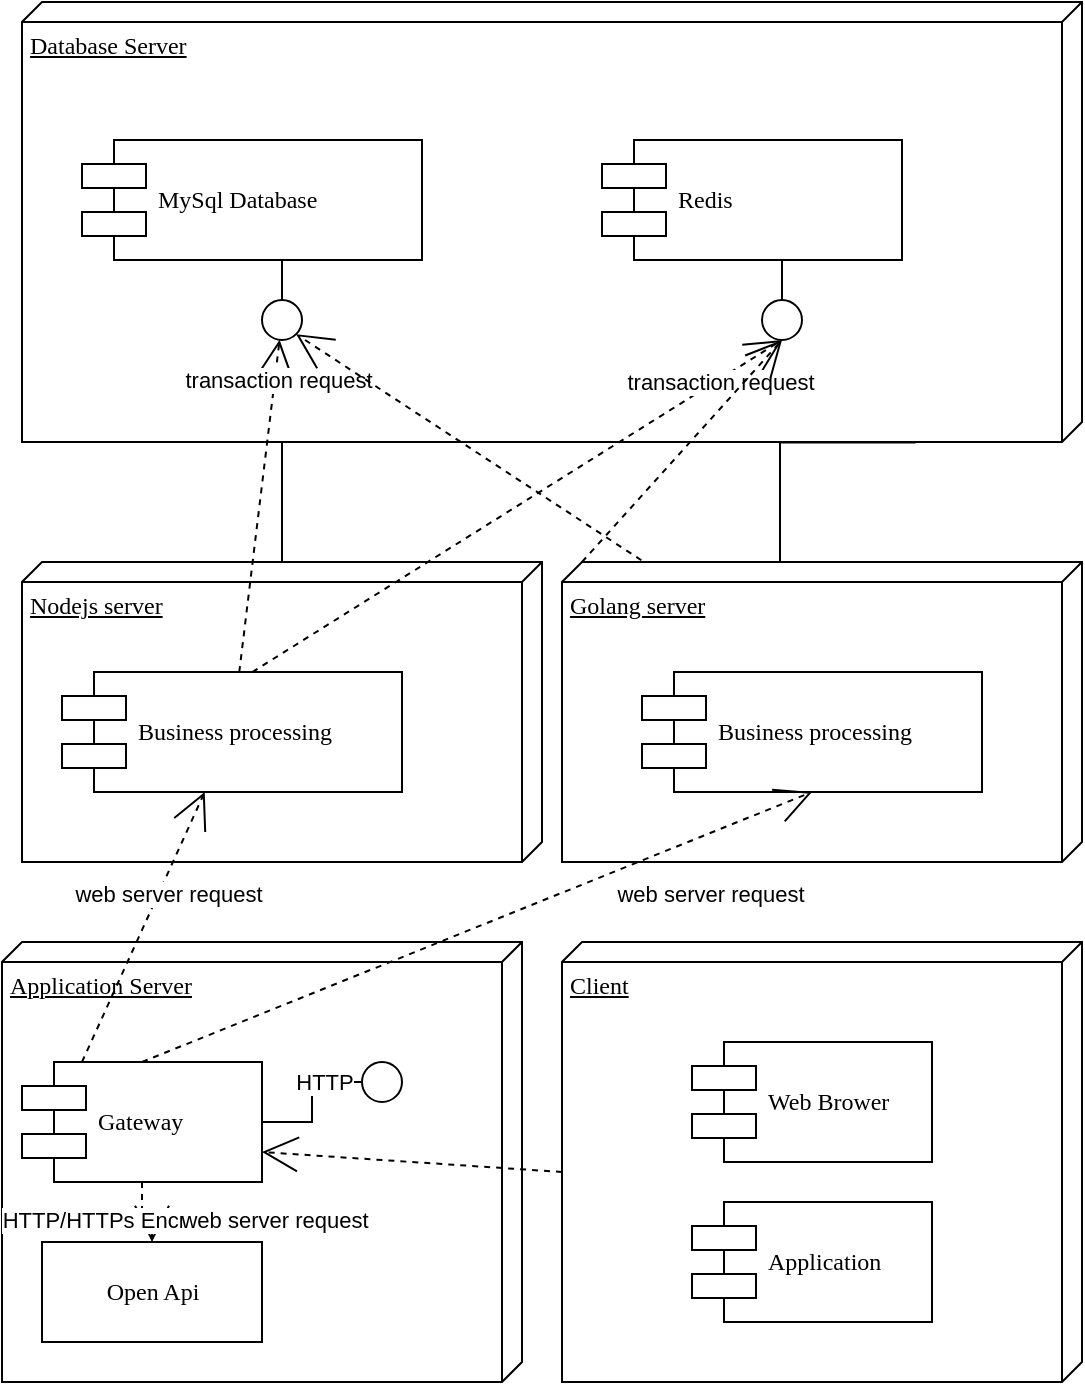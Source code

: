 <mxfile version="20.2.1" type="github"><diagram name="Page-1" id="5f0bae14-7c28-e335-631c-24af17079c00"><mxGraphModel dx="976" dy="587" grid="1" gridSize="10" guides="1" tooltips="1" connect="1" arrows="1" fold="1" page="1" pageScale="1" pageWidth="1100" pageHeight="850" background="none" math="0" shadow="0"><root><mxCell id="0"/><mxCell id="1" parent="0"/><mxCell id="39150e848f15840c-1" value="Database Server" style="verticalAlign=top;align=left;spacingTop=8;spacingLeft=2;spacingRight=12;shape=cube;size=10;direction=south;fontStyle=4;html=1;rounded=0;shadow=0;comic=0;labelBackgroundColor=none;strokeWidth=1;fontFamily=Verdana;fontSize=12" parent="1" vertex="1"><mxGeometry x="120" y="90" width="530" height="220" as="geometry"/></mxCell><mxCell id="39150e848f15840c-2" value="Application Server" style="verticalAlign=top;align=left;spacingTop=8;spacingLeft=2;spacingRight=12;shape=cube;size=10;direction=south;fontStyle=4;html=1;rounded=0;shadow=0;comic=0;labelBackgroundColor=none;strokeWidth=1;fontFamily=Verdana;fontSize=12" parent="1" vertex="1"><mxGeometry x="110" y="560" width="260" height="220" as="geometry"/></mxCell><mxCell id="39150e848f15840c-3" value="Nodejs server" style="verticalAlign=top;align=left;spacingTop=8;spacingLeft=2;spacingRight=12;shape=cube;size=10;direction=south;fontStyle=4;html=1;rounded=0;shadow=0;comic=0;labelBackgroundColor=none;strokeWidth=1;fontFamily=Verdana;fontSize=12" parent="1" vertex="1"><mxGeometry x="120" y="370" width="260" height="150" as="geometry"/></mxCell><mxCell id="39150e848f15840c-5" value="MySql Database" style="shape=component;align=left;spacingLeft=36;rounded=0;shadow=0;comic=0;labelBackgroundColor=none;strokeWidth=1;fontFamily=Verdana;fontSize=12;html=1;" parent="1" vertex="1"><mxGeometry x="150" y="159" width="170" height="60" as="geometry"/></mxCell><mxCell id="39150e848f15840c-7" value="Gateway" style="shape=component;align=left;spacingLeft=36;rounded=0;shadow=0;comic=0;labelBackgroundColor=none;strokeWidth=1;fontFamily=Verdana;fontSize=12;html=1;" parent="1" vertex="1"><mxGeometry x="120" y="620" width="120" height="60" as="geometry"/></mxCell><mxCell id="39150e848f15840c-8" value="Open Api" style="html=1;rounded=0;shadow=0;comic=0;labelBackgroundColor=none;strokeWidth=1;fontFamily=Verdana;fontSize=12;align=center;" parent="1" vertex="1"><mxGeometry x="130" y="710" width="110" height="50" as="geometry"/></mxCell><mxCell id="39150e848f15840c-9" value="" style="ellipse;whiteSpace=wrap;html=1;rounded=0;shadow=0;comic=0;labelBackgroundColor=none;strokeWidth=1;fontFamily=Verdana;fontSize=12;align=center;" parent="1" vertex="1"><mxGeometry x="290" y="620" width="20" height="20" as="geometry"/></mxCell><mxCell id="39150e848f15840c-10" value="Business processing" style="shape=component;align=left;spacingLeft=36;rounded=0;shadow=0;comic=0;labelBackgroundColor=none;strokeWidth=1;fontFamily=Verdana;fontSize=12;html=1;" parent="1" vertex="1"><mxGeometry x="140" y="425" width="170" height="60" as="geometry"/></mxCell><mxCell id="39150e848f15840c-11" style="edgeStyle=none;rounded=0;html=1;dashed=1;labelBackgroundColor=none;startArrow=none;startFill=0;startSize=8;endArrow=open;endFill=0;endSize=16;fontFamily=Verdana;fontSize=12;" parent="1" source="39150e848f15840c-10" target="39150e848f15840c-6" edge="1"><mxGeometry relative="1" as="geometry"/></mxCell><mxCell id="kSJVPJQ12jM9NiS1E6A0-4" value="transaction request" style="edgeLabel;html=1;align=center;verticalAlign=middle;resizable=0;points=[];" vertex="1" connectable="0" parent="39150e848f15840c-11"><mxGeometry x="0.76" y="-1" relative="1" as="geometry"><mxPoint as="offset"/></mxGeometry></mxCell><mxCell id="39150e848f15840c-12" style="edgeStyle=none;rounded=0;html=1;dashed=1;labelBackgroundColor=none;startArrow=none;startFill=0;startSize=8;endArrow=open;endFill=0;endSize=16;fontFamily=Verdana;fontSize=12;exitX=0.5;exitY=0;exitDx=0;exitDy=0;entryX=1;entryY=1;entryDx=0;entryDy=0;" parent="1" source="kSJVPJQ12jM9NiS1E6A0-14" target="39150e848f15840c-6" edge="1"><mxGeometry relative="1" as="geometry"/></mxCell><mxCell id="39150e848f15840c-13" style="edgeStyle=elbowEdgeStyle;rounded=0;html=1;labelBackgroundColor=none;startArrow=none;startFill=0;startSize=8;endArrow=none;endFill=0;endSize=16;fontFamily=Verdana;fontSize=12;" parent="1" source="39150e848f15840c-9" target="39150e848f15840c-7" edge="1"><mxGeometry relative="1" as="geometry"/></mxCell><mxCell id="kSJVPJQ12jM9NiS1E6A0-26" value="HTTP" style="edgeLabel;html=1;align=center;verticalAlign=middle;resizable=0;points=[];" vertex="1" connectable="0" parent="39150e848f15840c-13"><mxGeometry x="-0.455" relative="1" as="geometry"><mxPoint as="offset"/></mxGeometry></mxCell><mxCell id="39150e848f15840c-14" style="edgeStyle=elbowEdgeStyle;rounded=0;html=1;labelBackgroundColor=none;startArrow=none;startFill=0;startSize=8;endArrow=none;endFill=0;endSize=16;fontFamily=Verdana;fontSize=12;" parent="1" source="39150e848f15840c-6" target="39150e848f15840c-5" edge="1"><mxGeometry relative="1" as="geometry"><mxPoint x="250" y="269" as="sourcePoint"/><Array as="points"><mxPoint x="250" y="239"/></Array></mxGeometry></mxCell><mxCell id="39150e848f15840c-16" style="edgeStyle=orthogonalEdgeStyle;rounded=0;html=1;dashed=1;labelBackgroundColor=none;startArrow=none;startFill=0;startSize=8;endArrow=open;endFill=0;endSize=16;fontFamily=Verdana;fontSize=12;" parent="1" source="39150e848f15840c-7" target="39150e848f15840c-8" edge="1"><mxGeometry relative="1" as="geometry"/></mxCell><mxCell id="kSJVPJQ12jM9NiS1E6A0-25" value="HTTP/HTTPs Encrypt Request" style="edgeLabel;html=1;align=center;verticalAlign=middle;resizable=0;points=[];" vertex="1" connectable="0" parent="39150e848f15840c-16"><mxGeometry x="0.338" relative="1" as="geometry"><mxPoint as="offset"/></mxGeometry></mxCell><mxCell id="39150e848f15840c-18" style="edgeStyle=orthogonalEdgeStyle;rounded=0;html=1;labelBackgroundColor=none;startArrow=none;startFill=0;startSize=8;endArrow=none;endFill=0;endSize=16;fontFamily=Verdana;fontSize=12;" parent="1" source="39150e848f15840c-3" target="39150e848f15840c-1" edge="1"><mxGeometry relative="1" as="geometry"><Array as="points"><mxPoint x="285" y="485"/></Array></mxGeometry></mxCell><mxCell id="kSJVPJQ12jM9NiS1E6A0-5" value="Golang server" style="verticalAlign=top;align=left;spacingTop=8;spacingLeft=2;spacingRight=12;shape=cube;size=10;direction=south;fontStyle=4;html=1;rounded=0;shadow=0;comic=0;labelBackgroundColor=none;strokeWidth=1;fontFamily=Verdana;fontSize=12" vertex="1" parent="1"><mxGeometry x="390" y="370" width="260" height="150" as="geometry"/></mxCell><mxCell id="kSJVPJQ12jM9NiS1E6A0-6" value="Redis" style="shape=component;align=left;spacingLeft=36;rounded=0;shadow=0;comic=0;labelBackgroundColor=none;strokeWidth=1;fontFamily=Verdana;fontSize=12;html=1;" vertex="1" parent="1"><mxGeometry x="410" y="159" width="150" height="60" as="geometry"/></mxCell><mxCell id="kSJVPJQ12jM9NiS1E6A0-7" value="" style="ellipse;whiteSpace=wrap;html=1;rounded=0;shadow=0;comic=0;labelBackgroundColor=none;strokeWidth=1;fontFamily=Verdana;fontSize=12;align=center;" vertex="1" parent="1"><mxGeometry x="490" y="239" width="20" height="20" as="geometry"/></mxCell><mxCell id="kSJVPJQ12jM9NiS1E6A0-8" style="edgeStyle=elbowEdgeStyle;rounded=0;html=1;labelBackgroundColor=none;startArrow=none;startFill=0;startSize=8;endArrow=none;endFill=0;endSize=16;fontFamily=Verdana;fontSize=12;entryX=0.5;entryY=1;entryDx=0;entryDy=0;exitX=0.5;exitY=0;exitDx=0;exitDy=0;" edge="1" parent="1" source="kSJVPJQ12jM9NiS1E6A0-7" target="kSJVPJQ12jM9NiS1E6A0-6"><mxGeometry relative="1" as="geometry"><mxPoint x="390" y="249" as="sourcePoint"/><mxPoint x="270" y="199" as="targetPoint"/><Array as="points"><mxPoint x="500" y="239"/><mxPoint x="390" y="249"/></Array></mxGeometry></mxCell><mxCell id="kSJVPJQ12jM9NiS1E6A0-9" style="edgeStyle=none;rounded=0;html=1;dashed=1;labelBackgroundColor=none;startArrow=none;startFill=0;startSize=8;endArrow=open;endFill=0;endSize=16;fontFamily=Verdana;fontSize=12;exitX=0.56;exitY=0;exitDx=0;exitDy=0;exitPerimeter=0;entryX=0.5;entryY=1;entryDx=0;entryDy=0;" edge="1" parent="1" source="39150e848f15840c-10" target="kSJVPJQ12jM9NiS1E6A0-7"><mxGeometry relative="1" as="geometry"><mxPoint x="320" y="410" as="sourcePoint"/><mxPoint x="368.656" y="169.909" as="targetPoint"/></mxGeometry></mxCell><mxCell id="kSJVPJQ12jM9NiS1E6A0-10" value="transaction request" style="edgeLabel;html=1;align=center;verticalAlign=middle;resizable=0;points=[];" vertex="1" connectable="0" parent="kSJVPJQ12jM9NiS1E6A0-9"><mxGeometry x="0.76" y="-1" relative="1" as="geometry"><mxPoint as="offset"/></mxGeometry></mxCell><mxCell id="kSJVPJQ12jM9NiS1E6A0-14" value="Business processing" style="shape=component;align=left;spacingLeft=36;rounded=0;shadow=0;comic=0;labelBackgroundColor=none;strokeWidth=1;fontFamily=Verdana;fontSize=12;html=1;" vertex="1" parent="1"><mxGeometry x="430" y="425" width="170" height="60" as="geometry"/></mxCell><mxCell id="kSJVPJQ12jM9NiS1E6A0-15" style="edgeStyle=orthogonalEdgeStyle;rounded=0;html=1;labelBackgroundColor=none;startArrow=none;startFill=0;startSize=8;endArrow=none;endFill=0;endSize=16;fontFamily=Verdana;fontSize=12;entryX=1.001;entryY=0.157;entryDx=0;entryDy=0;entryPerimeter=0;" edge="1" parent="1" target="39150e848f15840c-1"><mxGeometry relative="1" as="geometry"><Array as="points"><mxPoint x="499" y="370"/><mxPoint x="499" y="370"/></Array><mxPoint x="499" y="360" as="sourcePoint"/><mxPoint x="740" y="347.5" as="targetPoint"/></mxGeometry></mxCell><mxCell id="kSJVPJQ12jM9NiS1E6A0-17" style="edgeStyle=none;rounded=0;html=1;dashed=1;labelBackgroundColor=none;startArrow=none;startFill=0;startSize=8;endArrow=open;endFill=0;endSize=16;fontFamily=Verdana;fontSize=12;exitX=0;exitY=0;exitDx=0;exitDy=250;entryX=0.5;entryY=1;entryDx=0;entryDy=0;exitPerimeter=0;" edge="1" parent="1" source="kSJVPJQ12jM9NiS1E6A0-5" target="kSJVPJQ12jM9NiS1E6A0-7"><mxGeometry relative="1" as="geometry"><mxPoint x="500" y="393" as="sourcePoint"/><mxPoint x="217.071" y="205.071" as="targetPoint"/></mxGeometry></mxCell><mxCell id="39150e848f15840c-6" value="" style="ellipse;whiteSpace=wrap;html=1;rounded=0;shadow=0;comic=0;labelBackgroundColor=none;strokeWidth=1;fontFamily=Verdana;fontSize=12;align=center;" parent="1" vertex="1"><mxGeometry x="240" y="239" width="20" height="20" as="geometry"/></mxCell><mxCell id="kSJVPJQ12jM9NiS1E6A0-28" style="edgeStyle=none;rounded=0;html=1;dashed=1;labelBackgroundColor=none;startArrow=none;startFill=0;startSize=8;endArrow=open;endFill=0;endSize=16;fontFamily=Verdana;fontSize=12;exitX=0.5;exitY=0;exitDx=0;exitDy=0;entryX=0.5;entryY=1;entryDx=0;entryDy=0;" edge="1" parent="1" source="39150e848f15840c-7" target="kSJVPJQ12jM9NiS1E6A0-14"><mxGeometry relative="1" as="geometry"><mxPoint x="245.2" y="680" as="sourcePoint"/><mxPoint x="510" y="495" as="targetPoint"/></mxGeometry></mxCell><mxCell id="kSJVPJQ12jM9NiS1E6A0-29" value="web server request" style="edgeLabel;html=1;align=center;verticalAlign=middle;resizable=0;points=[];" vertex="1" connectable="0" parent="kSJVPJQ12jM9NiS1E6A0-28"><mxGeometry x="0.76" y="-1" relative="1" as="geometry"><mxPoint x="-12" y="34" as="offset"/></mxGeometry></mxCell><mxCell id="kSJVPJQ12jM9NiS1E6A0-30" style="edgeStyle=none;rounded=0;html=1;dashed=1;labelBackgroundColor=none;startArrow=none;startFill=0;startSize=8;endArrow=open;endFill=0;endSize=16;fontFamily=Verdana;fontSize=12;exitX=0.25;exitY=0;exitDx=0;exitDy=0;" edge="1" parent="1" source="39150e848f15840c-7" target="39150e848f15840c-10"><mxGeometry relative="1" as="geometry"><mxPoint x="395" y="590" as="sourcePoint"/><mxPoint x="425" y="495" as="targetPoint"/></mxGeometry></mxCell><mxCell id="kSJVPJQ12jM9NiS1E6A0-31" value="web server request" style="edgeLabel;html=1;align=center;verticalAlign=middle;resizable=0;points=[];" vertex="1" connectable="0" parent="kSJVPJQ12jM9NiS1E6A0-30"><mxGeometry x="0.76" y="-1" relative="1" as="geometry"><mxPoint x="-12" y="34" as="offset"/></mxGeometry></mxCell><mxCell id="kSJVPJQ12jM9NiS1E6A0-32" value="Client" style="verticalAlign=top;align=left;spacingTop=8;spacingLeft=2;spacingRight=12;shape=cube;size=10;direction=south;fontStyle=4;html=1;rounded=0;shadow=0;comic=0;labelBackgroundColor=none;strokeWidth=1;fontFamily=Verdana;fontSize=12" vertex="1" parent="1"><mxGeometry x="390" y="560" width="260" height="220" as="geometry"/></mxCell><mxCell id="kSJVPJQ12jM9NiS1E6A0-33" value="Web Brower" style="shape=component;align=left;spacingLeft=36;rounded=0;shadow=0;comic=0;labelBackgroundColor=none;strokeWidth=1;fontFamily=Verdana;fontSize=12;html=1;" vertex="1" parent="1"><mxGeometry x="455" y="610" width="120" height="60" as="geometry"/></mxCell><mxCell id="kSJVPJQ12jM9NiS1E6A0-34" value="Application" style="shape=component;align=left;spacingLeft=36;rounded=0;shadow=0;comic=0;labelBackgroundColor=none;strokeWidth=1;fontFamily=Verdana;fontSize=12;html=1;" vertex="1" parent="1"><mxGeometry x="455" y="690" width="120" height="60" as="geometry"/></mxCell><mxCell id="kSJVPJQ12jM9NiS1E6A0-35" style="edgeStyle=none;rounded=0;html=1;dashed=1;labelBackgroundColor=none;startArrow=none;startFill=0;startSize=8;endArrow=open;endFill=0;endSize=16;fontFamily=Verdana;fontSize=12;exitX=0;exitY=0;exitDx=115;exitDy=260;entryX=1;entryY=0.75;entryDx=0;entryDy=0;exitPerimeter=0;" edge="1" parent="1" source="kSJVPJQ12jM9NiS1E6A0-32" target="39150e848f15840c-7"><mxGeometry relative="1" as="geometry"><mxPoint x="190" y="630" as="sourcePoint"/><mxPoint x="525" y="495" as="targetPoint"/></mxGeometry></mxCell><mxCell id="kSJVPJQ12jM9NiS1E6A0-36" value="web server request" style="edgeLabel;html=1;align=center;verticalAlign=middle;resizable=0;points=[];" vertex="1" connectable="0" parent="kSJVPJQ12jM9NiS1E6A0-35"><mxGeometry x="0.76" y="-1" relative="1" as="geometry"><mxPoint x="-12" y="34" as="offset"/></mxGeometry></mxCell></root></mxGraphModel></diagram></mxfile>